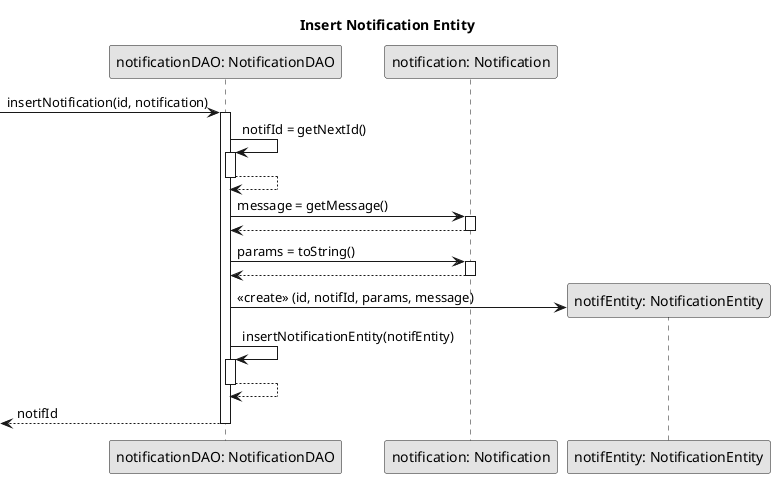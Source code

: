 @startuml

skinparam monochrome true
skinparam shadowing false
skinparam genericDisplay old
skinparam classAttributeIconSize 0
hide circle

title Insert Notification Entity

participant "notificationDAO: NotificationDAO" as nDAO
participant "notification: Notification" as notif
participant "notifEntity: NotificationEntity" as nEnt

[-> nDAO : insertNotification(id, notification)
activate nDAO
nDAO -> nDAO : notifId = getNextId()
activate nDAO
nDAO --> nDAO
deactivate nDAO
nDAO -> notif : message = getMessage()
activate notif
notif --> nDAO
deactivate notif
nDAO -> notif : params = toString()
activate notif
notif --> nDAO
deactivate notif
nDAO -> nEnt** : <<create>> (id, notifId, params, message)
nDAO -> nDAO : insertNotificationEntity(notifEntity)
activate nDAO
nDAO --> nDAO
deactivate nDAO
nDAO -->[ : notifId
deactivate nDAO

@enduml
